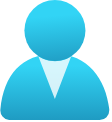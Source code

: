 <mxfile version="15.6.3" type="github">
  <diagram id="o2ZO6XqzVYj-8ani60--" name="Page-1">
    <mxGraphModel dx="429" dy="834" grid="1" gridSize="10" guides="1" tooltips="1" connect="1" arrows="1" fold="1" page="1" pageScale="1" pageWidth="827" pageHeight="1169" math="0" shadow="0">
      <root>
        <mxCell id="0" />
        <mxCell id="1" parent="0" />
        <mxCell id="APGqQPZDh2sPaAX6sV-M-1" value="" style="aspect=fixed;html=1;points=[];align=center;image;fontSize=12;image=img/lib/azure2/identity/Users.svg;" vertex="1" parent="1">
          <mxGeometry x="350" y="50" width="54.86" height="60" as="geometry" />
        </mxCell>
      </root>
    </mxGraphModel>
  </diagram>
</mxfile>
